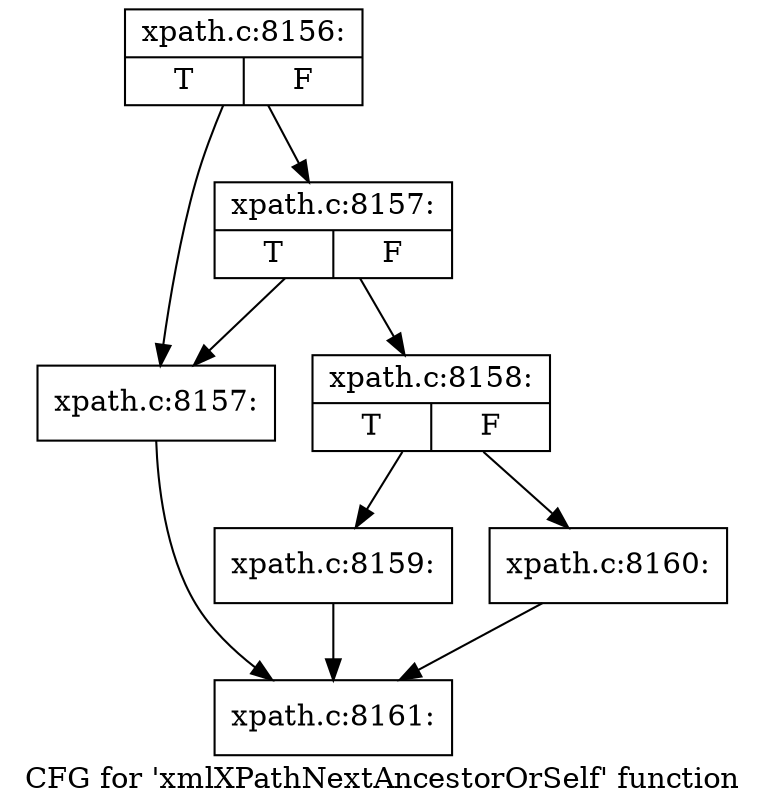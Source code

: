 digraph "CFG for 'xmlXPathNextAncestorOrSelf' function" {
	label="CFG for 'xmlXPathNextAncestorOrSelf' function";

	Node0x45c8970 [shape=record,label="{xpath.c:8156:|{<s0>T|<s1>F}}"];
	Node0x45c8970 -> Node0x45c8630;
	Node0x45c8970 -> Node0x45c86d0;
	Node0x45c86d0 [shape=record,label="{xpath.c:8157:|{<s0>T|<s1>F}}"];
	Node0x45c86d0 -> Node0x45c8630;
	Node0x45c86d0 -> Node0x45c8680;
	Node0x45c8630 [shape=record,label="{xpath.c:8157:}"];
	Node0x45c8630 -> Node0x49d7c80;
	Node0x45c8680 [shape=record,label="{xpath.c:8158:|{<s0>T|<s1>F}}"];
	Node0x45c8680 -> Node0x49dd920;
	Node0x45c8680 -> Node0x49dd970;
	Node0x49dd920 [shape=record,label="{xpath.c:8159:}"];
	Node0x49dd920 -> Node0x49d7c80;
	Node0x49dd970 [shape=record,label="{xpath.c:8160:}"];
	Node0x49dd970 -> Node0x49d7c80;
	Node0x49d7c80 [shape=record,label="{xpath.c:8161:}"];
}
